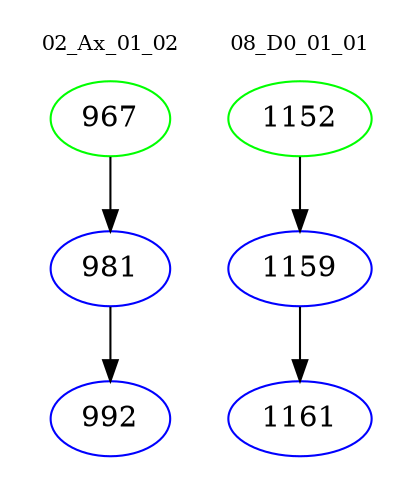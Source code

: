 digraph{
subgraph cluster_0 {
color = white
label = "02_Ax_01_02";
fontsize=10;
T0_967 [label="967", color="green"]
T0_967 -> T0_981 [color="black"]
T0_981 [label="981", color="blue"]
T0_981 -> T0_992 [color="black"]
T0_992 [label="992", color="blue"]
}
subgraph cluster_1 {
color = white
label = "08_D0_01_01";
fontsize=10;
T1_1152 [label="1152", color="green"]
T1_1152 -> T1_1159 [color="black"]
T1_1159 [label="1159", color="blue"]
T1_1159 -> T1_1161 [color="black"]
T1_1161 [label="1161", color="blue"]
}
}
